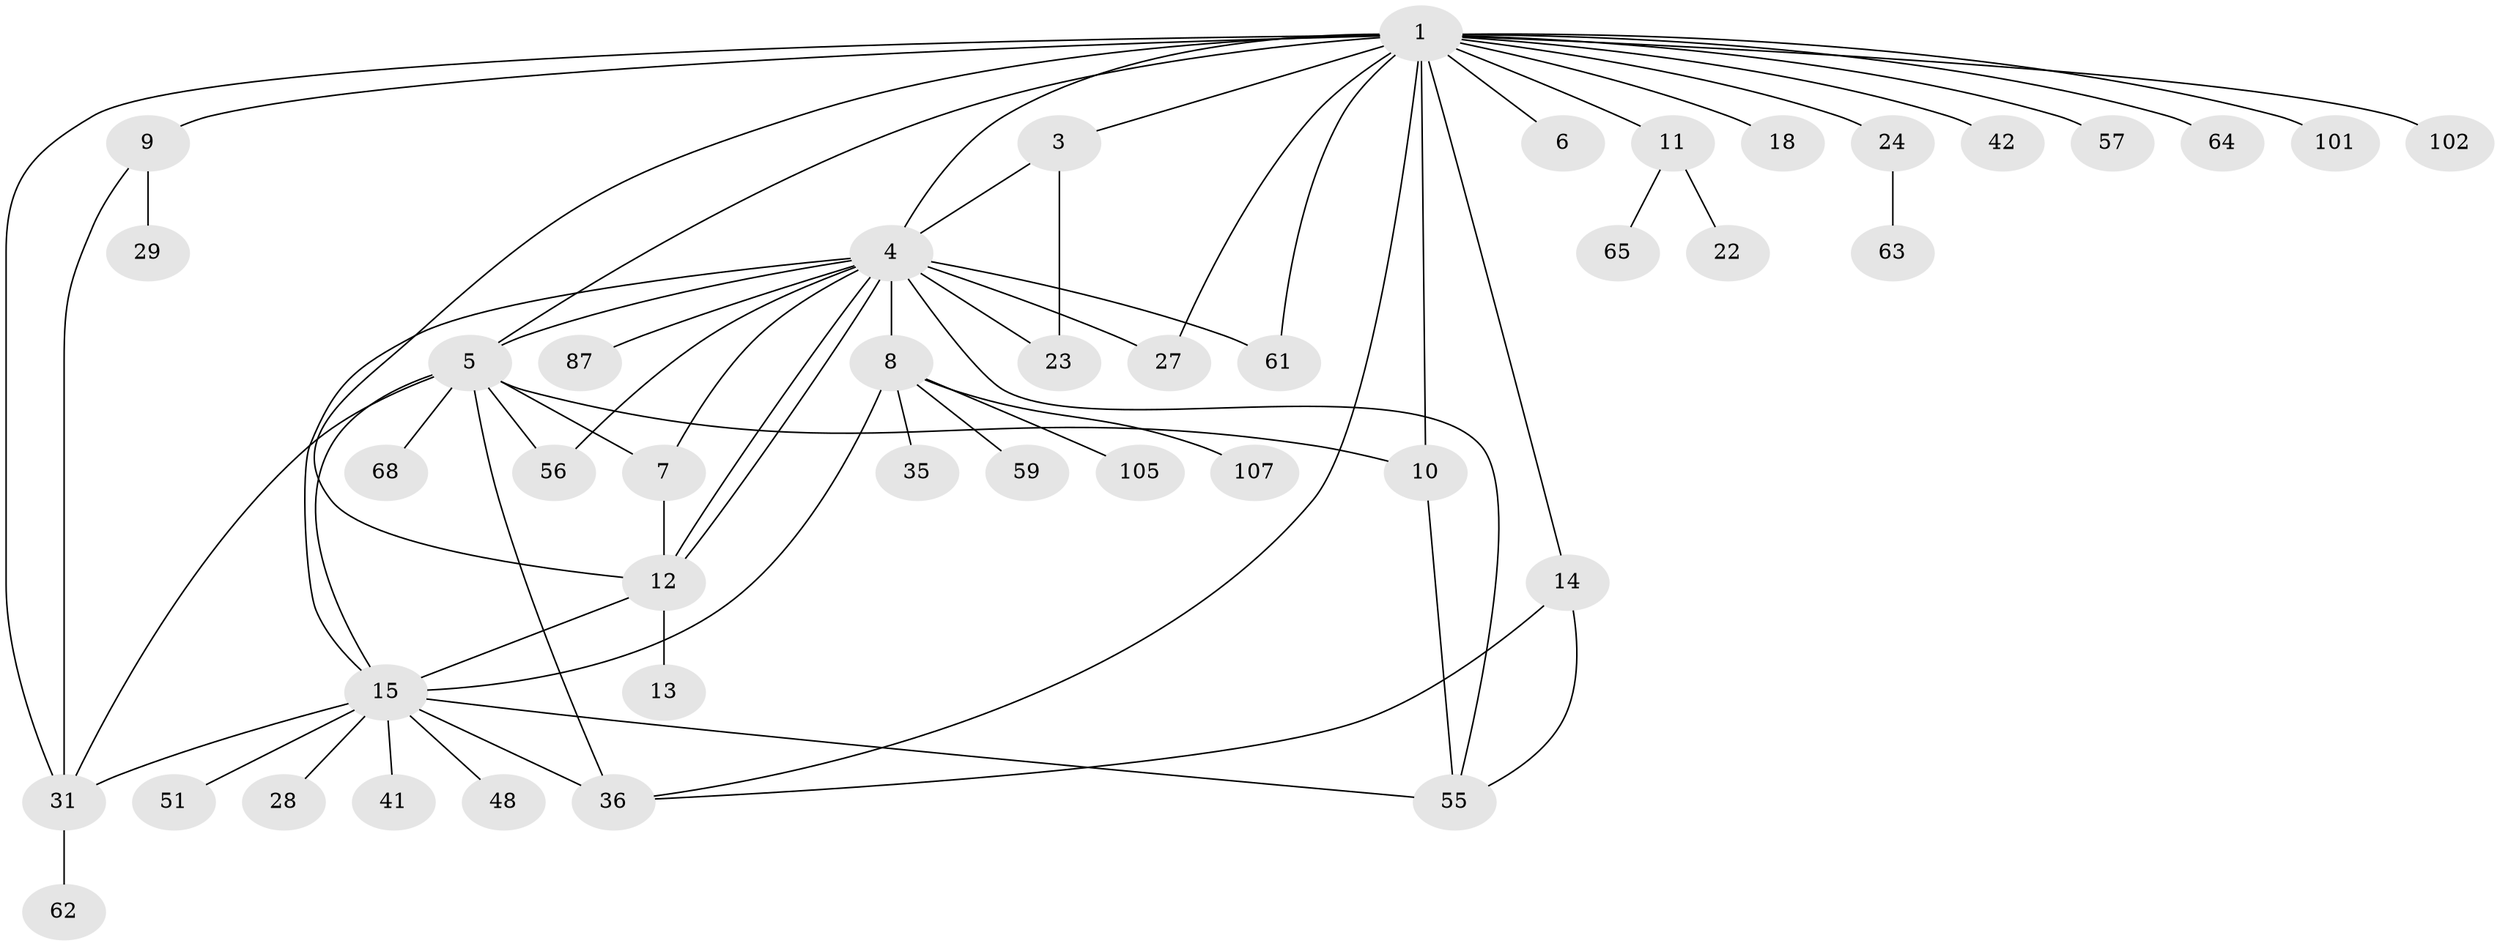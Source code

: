 // original degree distribution, {8: 0.018518518518518517, 21: 0.009259259259259259, 4: 0.09259259259259259, 19: 0.009259259259259259, 7: 0.027777777777777776, 1: 0.48148148148148145, 5: 0.027777777777777776, 6: 0.027777777777777776, 3: 0.09259259259259259, 2: 0.21296296296296297}
// Generated by graph-tools (version 1.1) at 2025/18/03/04/25 18:18:08]
// undirected, 43 vertices, 65 edges
graph export_dot {
graph [start="1"]
  node [color=gray90,style=filled];
  1 [super="+2+37+79+89+77+49"];
  3 [super="+26"];
  4 [super="+21+58+34+39+54+38+32"];
  5 [super="+40+19+69"];
  6;
  7 [super="+75+45+43"];
  8;
  9;
  10;
  11;
  12 [super="+78+94+17"];
  13;
  14 [super="+80+81+100"];
  15 [super="+16+30+76"];
  18;
  22;
  23;
  24 [super="+33"];
  27 [super="+72"];
  28;
  29;
  31 [super="+88"];
  35 [super="+44"];
  36 [super="+71"];
  41;
  42;
  48;
  51;
  55;
  56;
  57;
  59;
  61 [super="+83"];
  62;
  63;
  64;
  65;
  68;
  87;
  101;
  102;
  105;
  107;
  1 -- 10;
  1 -- 24 [weight=2];
  1 -- 64;
  1 -- 3;
  1 -- 4 [weight=3];
  1 -- 5 [weight=2];
  1 -- 6;
  1 -- 9;
  1 -- 11;
  1 -- 12;
  1 -- 14 [weight=2];
  1 -- 18;
  1 -- 27;
  1 -- 31;
  1 -- 36;
  1 -- 101;
  1 -- 102;
  1 -- 42;
  1 -- 57;
  1 -- 61;
  3 -- 4;
  3 -- 23;
  4 -- 7;
  4 -- 8;
  4 -- 12;
  4 -- 12;
  4 -- 15;
  4 -- 23;
  4 -- 27;
  4 -- 56;
  4 -- 87;
  4 -- 5 [weight=3];
  4 -- 61 [weight=2];
  4 -- 55;
  5 -- 36 [weight=2];
  5 -- 10;
  5 -- 68;
  5 -- 31;
  5 -- 7;
  5 -- 56;
  5 -- 15;
  7 -- 12;
  8 -- 35;
  8 -- 59;
  8 -- 105;
  8 -- 107;
  8 -- 15;
  9 -- 29;
  9 -- 31;
  10 -- 55;
  11 -- 22;
  11 -- 65;
  12 -- 13;
  12 -- 15;
  14 -- 55;
  14 -- 36;
  15 -- 28;
  15 -- 48;
  15 -- 36;
  15 -- 31;
  15 -- 51;
  15 -- 55;
  15 -- 41;
  24 -- 63;
  31 -- 62;
}
